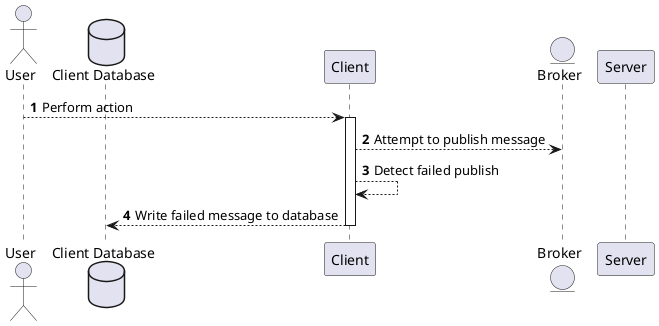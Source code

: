 ﻿@startuml
'https://plantuml.com/sequence-diagram

autonumber

actor User as U
database "Client Database" as CD
participant Client as C
entity Broker as B
participant Server as S

U --> C : Perform action
activate C
C --> B : Attempt to publish message
C --> C : Detect failed publish
C --> CD : Write failed message to database
deactivate C



@enduml